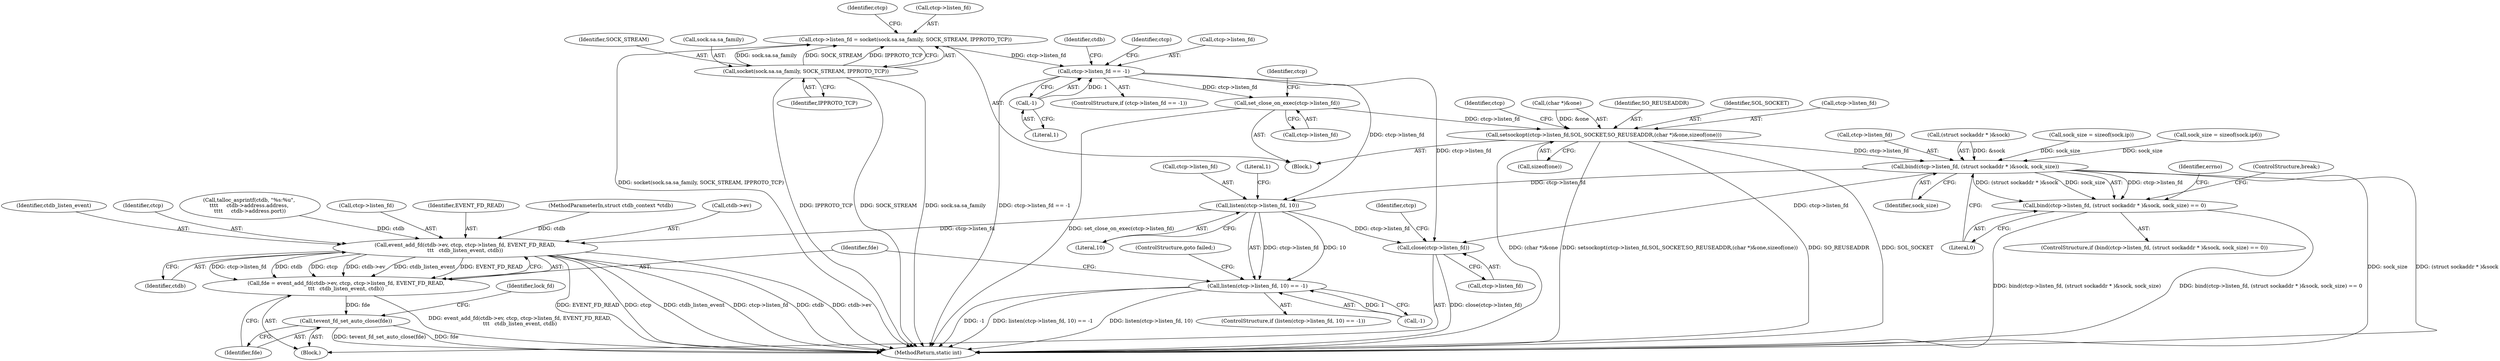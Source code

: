 digraph "0_samba_b9b9f6738fba5c32e87cb9c36b358355b444fb9b@API" {
"1000330" [label="(Call,set_close_on_exec(ctcp->listen_fd))"];
"1000319" [label="(Call,ctcp->listen_fd == -1)"];
"1000306" [label="(Call,ctcp->listen_fd = socket(sock.sa.sa_family, SOCK_STREAM, IPPROTO_TCP))"];
"1000310" [label="(Call,socket(sock.sa.sa_family, SOCK_STREAM, IPPROTO_TCP))"];
"1000323" [label="(Call,-1)"];
"1000334" [label="(Call,setsockopt(ctcp->listen_fd,SOL_SOCKET,SO_REUSEADDR,(char *)&one,sizeof(one)))"];
"1000348" [label="(Call,bind(ctcp->listen_fd, (struct sockaddr * )&sock, sock_size))"];
"1000347" [label="(Call,bind(ctcp->listen_fd, (struct sockaddr * )&sock, sock_size) == 0)"];
"1000459" [label="(Call,listen(ctcp->listen_fd, 10))"];
"1000458" [label="(Call,listen(ctcp->listen_fd, 10) == -1)"];
"1000470" [label="(Call,event_add_fd(ctdb->ev, ctcp, ctcp->listen_fd, EVENT_FD_READ,\n\t\t\t   ctdb_listen_event, ctdb))"];
"1000468" [label="(Call,fde = event_add_fd(ctdb->ev, ctcp, ctcp->listen_fd, EVENT_FD_READ,\n\t\t\t   ctdb_listen_event, ctdb))"];
"1000481" [label="(Call,tevent_fd_set_auto_close(fde))"];
"1000490" [label="(Call,close(ctcp->listen_fd))"];
"1000103" [label="(MethodParameterIn,struct ctdb_context *ctdb)"];
"1000359" [label="(ControlStructure,break;)"];
"1000306" [label="(Call,ctcp->listen_fd = socket(sock.sa.sa_family, SOCK_STREAM, IPPROTO_TCP))"];
"1000310" [label="(Call,socket(sock.sa.sa_family, SOCK_STREAM, IPPROTO_TCP))"];
"1000484" [label="(Identifier,lock_fd)"];
"1000496" [label="(Identifier,ctcp)"];
"1000104" [label="(Block,)"];
"1000318" [label="(ControlStructure,if (ctcp->listen_fd == -1))"];
"1000490" [label="(Call,close(ctcp->listen_fd))"];
"1000350" [label="(Identifier,ctcp)"];
"1000290" [label="(Call,sock_size = sizeof(sock.ip6))"];
"1000470" [label="(Call,event_add_fd(ctdb->ev, ctcp, ctcp->listen_fd, EVENT_FD_READ,\n\t\t\t   ctdb_listen_event, ctdb))"];
"1000334" [label="(Call,setsockopt(ctcp->listen_fd,SOL_SOCKET,SO_REUSEADDR,(char *)&one,sizeof(one)))"];
"1000340" [label="(Call,(char *)&one)"];
"1000471" [label="(Call,ctdb->ev)"];
"1000352" [label="(Call,(struct sockaddr * )&sock)"];
"1000327" [label="(Identifier,ctdb)"];
"1000344" [label="(Call,sizeof(one))"];
"1000311" [label="(Call,sock.sa.sa_family)"];
"1000479" [label="(Identifier,ctdb_listen_event)"];
"1000336" [label="(Identifier,ctcp)"];
"1000357" [label="(Literal,0)"];
"1000465" [label="(Literal,1)"];
"1000321" [label="(Identifier,ctcp)"];
"1000464" [label="(Call,-1)"];
"1000468" [label="(Call,fde = event_add_fd(ctdb->ev, ctcp, ctcp->listen_fd, EVENT_FD_READ,\n\t\t\t   ctdb_listen_event, ctdb))"];
"1000356" [label="(Identifier,sock_size)"];
"1000362" [label="(Identifier,errno)"];
"1000349" [label="(Call,ctcp->listen_fd)"];
"1000474" [label="(Identifier,ctcp)"];
"1000347" [label="(Call,bind(ctcp->listen_fd, (struct sockaddr * )&sock, sock_size) == 0)"];
"1000339" [label="(Identifier,SO_REUSEADDR)"];
"1000460" [label="(Call,ctcp->listen_fd)"];
"1000414" [label="(Call,talloc_asprintf(ctdb, \"%s:%u\", \n\t\t\t\t     ctdb->address.address, \n\t\t\t\t     ctdb->address.port))"];
"1000317" [label="(Identifier,IPPROTO_TCP)"];
"1000319" [label="(Call,ctcp->listen_fd == -1)"];
"1000467" [label="(ControlStructure,goto failed;)"];
"1000338" [label="(Identifier,SOL_SOCKET)"];
"1000332" [label="(Identifier,ctcp)"];
"1000209" [label="(Block,)"];
"1000481" [label="(Call,tevent_fd_set_auto_close(fde))"];
"1000331" [label="(Call,ctcp->listen_fd)"];
"1000482" [label="(Identifier,fde)"];
"1000316" [label="(Identifier,SOCK_STREAM)"];
"1000458" [label="(Call,listen(ctcp->listen_fd, 10) == -1)"];
"1000324" [label="(Literal,1)"];
"1000475" [label="(Call,ctcp->listen_fd)"];
"1000335" [label="(Call,ctcp->listen_fd)"];
"1000266" [label="(Call,sock_size = sizeof(sock.ip))"];
"1000348" [label="(Call,bind(ctcp->listen_fd, (struct sockaddr * )&sock, sock_size))"];
"1000457" [label="(ControlStructure,if (listen(ctcp->listen_fd, 10) == -1))"];
"1000503" [label="(MethodReturn,static int)"];
"1000469" [label="(Identifier,fde)"];
"1000320" [label="(Call,ctcp->listen_fd)"];
"1000480" [label="(Identifier,ctdb)"];
"1000330" [label="(Call,set_close_on_exec(ctcp->listen_fd))"];
"1000459" [label="(Call,listen(ctcp->listen_fd, 10))"];
"1000323" [label="(Call,-1)"];
"1000463" [label="(Literal,10)"];
"1000478" [label="(Identifier,EVENT_FD_READ)"];
"1000346" [label="(ControlStructure,if (bind(ctcp->listen_fd, (struct sockaddr * )&sock, sock_size) == 0))"];
"1000307" [label="(Call,ctcp->listen_fd)"];
"1000491" [label="(Call,ctcp->listen_fd)"];
"1000330" -> "1000209"  [label="AST: "];
"1000330" -> "1000331"  [label="CFG: "];
"1000331" -> "1000330"  [label="AST: "];
"1000336" -> "1000330"  [label="CFG: "];
"1000330" -> "1000503"  [label="DDG: set_close_on_exec(ctcp->listen_fd)"];
"1000319" -> "1000330"  [label="DDG: ctcp->listen_fd"];
"1000330" -> "1000334"  [label="DDG: ctcp->listen_fd"];
"1000319" -> "1000318"  [label="AST: "];
"1000319" -> "1000323"  [label="CFG: "];
"1000320" -> "1000319"  [label="AST: "];
"1000323" -> "1000319"  [label="AST: "];
"1000327" -> "1000319"  [label="CFG: "];
"1000332" -> "1000319"  [label="CFG: "];
"1000319" -> "1000503"  [label="DDG: ctcp->listen_fd == -1"];
"1000306" -> "1000319"  [label="DDG: ctcp->listen_fd"];
"1000323" -> "1000319"  [label="DDG: 1"];
"1000319" -> "1000459"  [label="DDG: ctcp->listen_fd"];
"1000319" -> "1000490"  [label="DDG: ctcp->listen_fd"];
"1000306" -> "1000209"  [label="AST: "];
"1000306" -> "1000310"  [label="CFG: "];
"1000307" -> "1000306"  [label="AST: "];
"1000310" -> "1000306"  [label="AST: "];
"1000321" -> "1000306"  [label="CFG: "];
"1000306" -> "1000503"  [label="DDG: socket(sock.sa.sa_family, SOCK_STREAM, IPPROTO_TCP)"];
"1000310" -> "1000306"  [label="DDG: sock.sa.sa_family"];
"1000310" -> "1000306"  [label="DDG: SOCK_STREAM"];
"1000310" -> "1000306"  [label="DDG: IPPROTO_TCP"];
"1000310" -> "1000317"  [label="CFG: "];
"1000311" -> "1000310"  [label="AST: "];
"1000316" -> "1000310"  [label="AST: "];
"1000317" -> "1000310"  [label="AST: "];
"1000310" -> "1000503"  [label="DDG: SOCK_STREAM"];
"1000310" -> "1000503"  [label="DDG: sock.sa.sa_family"];
"1000310" -> "1000503"  [label="DDG: IPPROTO_TCP"];
"1000323" -> "1000324"  [label="CFG: "];
"1000324" -> "1000323"  [label="AST: "];
"1000334" -> "1000209"  [label="AST: "];
"1000334" -> "1000344"  [label="CFG: "];
"1000335" -> "1000334"  [label="AST: "];
"1000338" -> "1000334"  [label="AST: "];
"1000339" -> "1000334"  [label="AST: "];
"1000340" -> "1000334"  [label="AST: "];
"1000344" -> "1000334"  [label="AST: "];
"1000350" -> "1000334"  [label="CFG: "];
"1000334" -> "1000503"  [label="DDG: setsockopt(ctcp->listen_fd,SOL_SOCKET,SO_REUSEADDR,(char *)&one,sizeof(one))"];
"1000334" -> "1000503"  [label="DDG: SO_REUSEADDR"];
"1000334" -> "1000503"  [label="DDG: SOL_SOCKET"];
"1000334" -> "1000503"  [label="DDG: (char *)&one"];
"1000340" -> "1000334"  [label="DDG: &one"];
"1000334" -> "1000348"  [label="DDG: ctcp->listen_fd"];
"1000348" -> "1000347"  [label="AST: "];
"1000348" -> "1000356"  [label="CFG: "];
"1000349" -> "1000348"  [label="AST: "];
"1000352" -> "1000348"  [label="AST: "];
"1000356" -> "1000348"  [label="AST: "];
"1000357" -> "1000348"  [label="CFG: "];
"1000348" -> "1000503"  [label="DDG: sock_size"];
"1000348" -> "1000503"  [label="DDG: (struct sockaddr * )&sock"];
"1000348" -> "1000347"  [label="DDG: ctcp->listen_fd"];
"1000348" -> "1000347"  [label="DDG: (struct sockaddr * )&sock"];
"1000348" -> "1000347"  [label="DDG: sock_size"];
"1000352" -> "1000348"  [label="DDG: &sock"];
"1000290" -> "1000348"  [label="DDG: sock_size"];
"1000266" -> "1000348"  [label="DDG: sock_size"];
"1000348" -> "1000459"  [label="DDG: ctcp->listen_fd"];
"1000348" -> "1000490"  [label="DDG: ctcp->listen_fd"];
"1000347" -> "1000346"  [label="AST: "];
"1000347" -> "1000357"  [label="CFG: "];
"1000357" -> "1000347"  [label="AST: "];
"1000359" -> "1000347"  [label="CFG: "];
"1000362" -> "1000347"  [label="CFG: "];
"1000347" -> "1000503"  [label="DDG: bind(ctcp->listen_fd, (struct sockaddr * )&sock, sock_size)"];
"1000347" -> "1000503"  [label="DDG: bind(ctcp->listen_fd, (struct sockaddr * )&sock, sock_size) == 0"];
"1000459" -> "1000458"  [label="AST: "];
"1000459" -> "1000463"  [label="CFG: "];
"1000460" -> "1000459"  [label="AST: "];
"1000463" -> "1000459"  [label="AST: "];
"1000465" -> "1000459"  [label="CFG: "];
"1000459" -> "1000458"  [label="DDG: ctcp->listen_fd"];
"1000459" -> "1000458"  [label="DDG: 10"];
"1000459" -> "1000470"  [label="DDG: ctcp->listen_fd"];
"1000459" -> "1000490"  [label="DDG: ctcp->listen_fd"];
"1000458" -> "1000457"  [label="AST: "];
"1000458" -> "1000464"  [label="CFG: "];
"1000464" -> "1000458"  [label="AST: "];
"1000467" -> "1000458"  [label="CFG: "];
"1000469" -> "1000458"  [label="CFG: "];
"1000458" -> "1000503"  [label="DDG: listen(ctcp->listen_fd, 10)"];
"1000458" -> "1000503"  [label="DDG: -1"];
"1000458" -> "1000503"  [label="DDG: listen(ctcp->listen_fd, 10) == -1"];
"1000464" -> "1000458"  [label="DDG: 1"];
"1000470" -> "1000468"  [label="AST: "];
"1000470" -> "1000480"  [label="CFG: "];
"1000471" -> "1000470"  [label="AST: "];
"1000474" -> "1000470"  [label="AST: "];
"1000475" -> "1000470"  [label="AST: "];
"1000478" -> "1000470"  [label="AST: "];
"1000479" -> "1000470"  [label="AST: "];
"1000480" -> "1000470"  [label="AST: "];
"1000468" -> "1000470"  [label="CFG: "];
"1000470" -> "1000503"  [label="DDG: ctcp"];
"1000470" -> "1000503"  [label="DDG: ctdb_listen_event"];
"1000470" -> "1000503"  [label="DDG: ctcp->listen_fd"];
"1000470" -> "1000503"  [label="DDG: ctdb"];
"1000470" -> "1000503"  [label="DDG: ctdb->ev"];
"1000470" -> "1000503"  [label="DDG: EVENT_FD_READ"];
"1000470" -> "1000468"  [label="DDG: ctcp->listen_fd"];
"1000470" -> "1000468"  [label="DDG: ctdb"];
"1000470" -> "1000468"  [label="DDG: ctcp"];
"1000470" -> "1000468"  [label="DDG: ctdb->ev"];
"1000470" -> "1000468"  [label="DDG: ctdb_listen_event"];
"1000470" -> "1000468"  [label="DDG: EVENT_FD_READ"];
"1000414" -> "1000470"  [label="DDG: ctdb"];
"1000103" -> "1000470"  [label="DDG: ctdb"];
"1000468" -> "1000104"  [label="AST: "];
"1000469" -> "1000468"  [label="AST: "];
"1000482" -> "1000468"  [label="CFG: "];
"1000468" -> "1000503"  [label="DDG: event_add_fd(ctdb->ev, ctcp, ctcp->listen_fd, EVENT_FD_READ,\n\t\t\t   ctdb_listen_event, ctdb)"];
"1000468" -> "1000481"  [label="DDG: fde"];
"1000481" -> "1000104"  [label="AST: "];
"1000481" -> "1000482"  [label="CFG: "];
"1000482" -> "1000481"  [label="AST: "];
"1000484" -> "1000481"  [label="CFG: "];
"1000481" -> "1000503"  [label="DDG: tevent_fd_set_auto_close(fde)"];
"1000481" -> "1000503"  [label="DDG: fde"];
"1000490" -> "1000104"  [label="AST: "];
"1000490" -> "1000491"  [label="CFG: "];
"1000491" -> "1000490"  [label="AST: "];
"1000496" -> "1000490"  [label="CFG: "];
"1000490" -> "1000503"  [label="DDG: close(ctcp->listen_fd)"];
}
